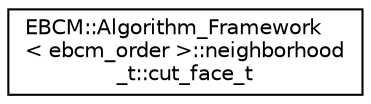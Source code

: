 digraph "Graphical Class Hierarchy"
{
  edge [fontname="Helvetica",fontsize="10",labelfontname="Helvetica",labelfontsize="10"];
  node [fontname="Helvetica",fontsize="10",shape=record];
  rankdir="LR";
  Node0 [label="EBCM::Algorithm_Framework\l\< ebcm_order \>::neighborhood\l_t::cut_face_t",height=0.2,width=0.4,color="black", fillcolor="white", style="filled",URL="$structEBCM_1_1Algorithm__Framework_1_1neighborhood__t_1_1cut__face__t.html"];
}
